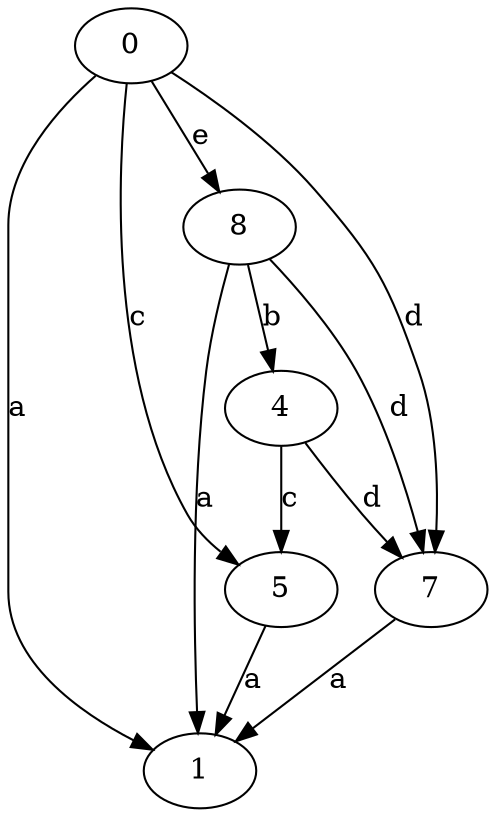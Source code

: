 strict digraph  {
1;
0;
4;
5;
7;
8;
0 -> 1  [label=a];
0 -> 5  [label=c];
0 -> 7  [label=d];
0 -> 8  [label=e];
4 -> 5  [label=c];
4 -> 7  [label=d];
5 -> 1  [label=a];
7 -> 1  [label=a];
8 -> 1  [label=a];
8 -> 4  [label=b];
8 -> 7  [label=d];
}
